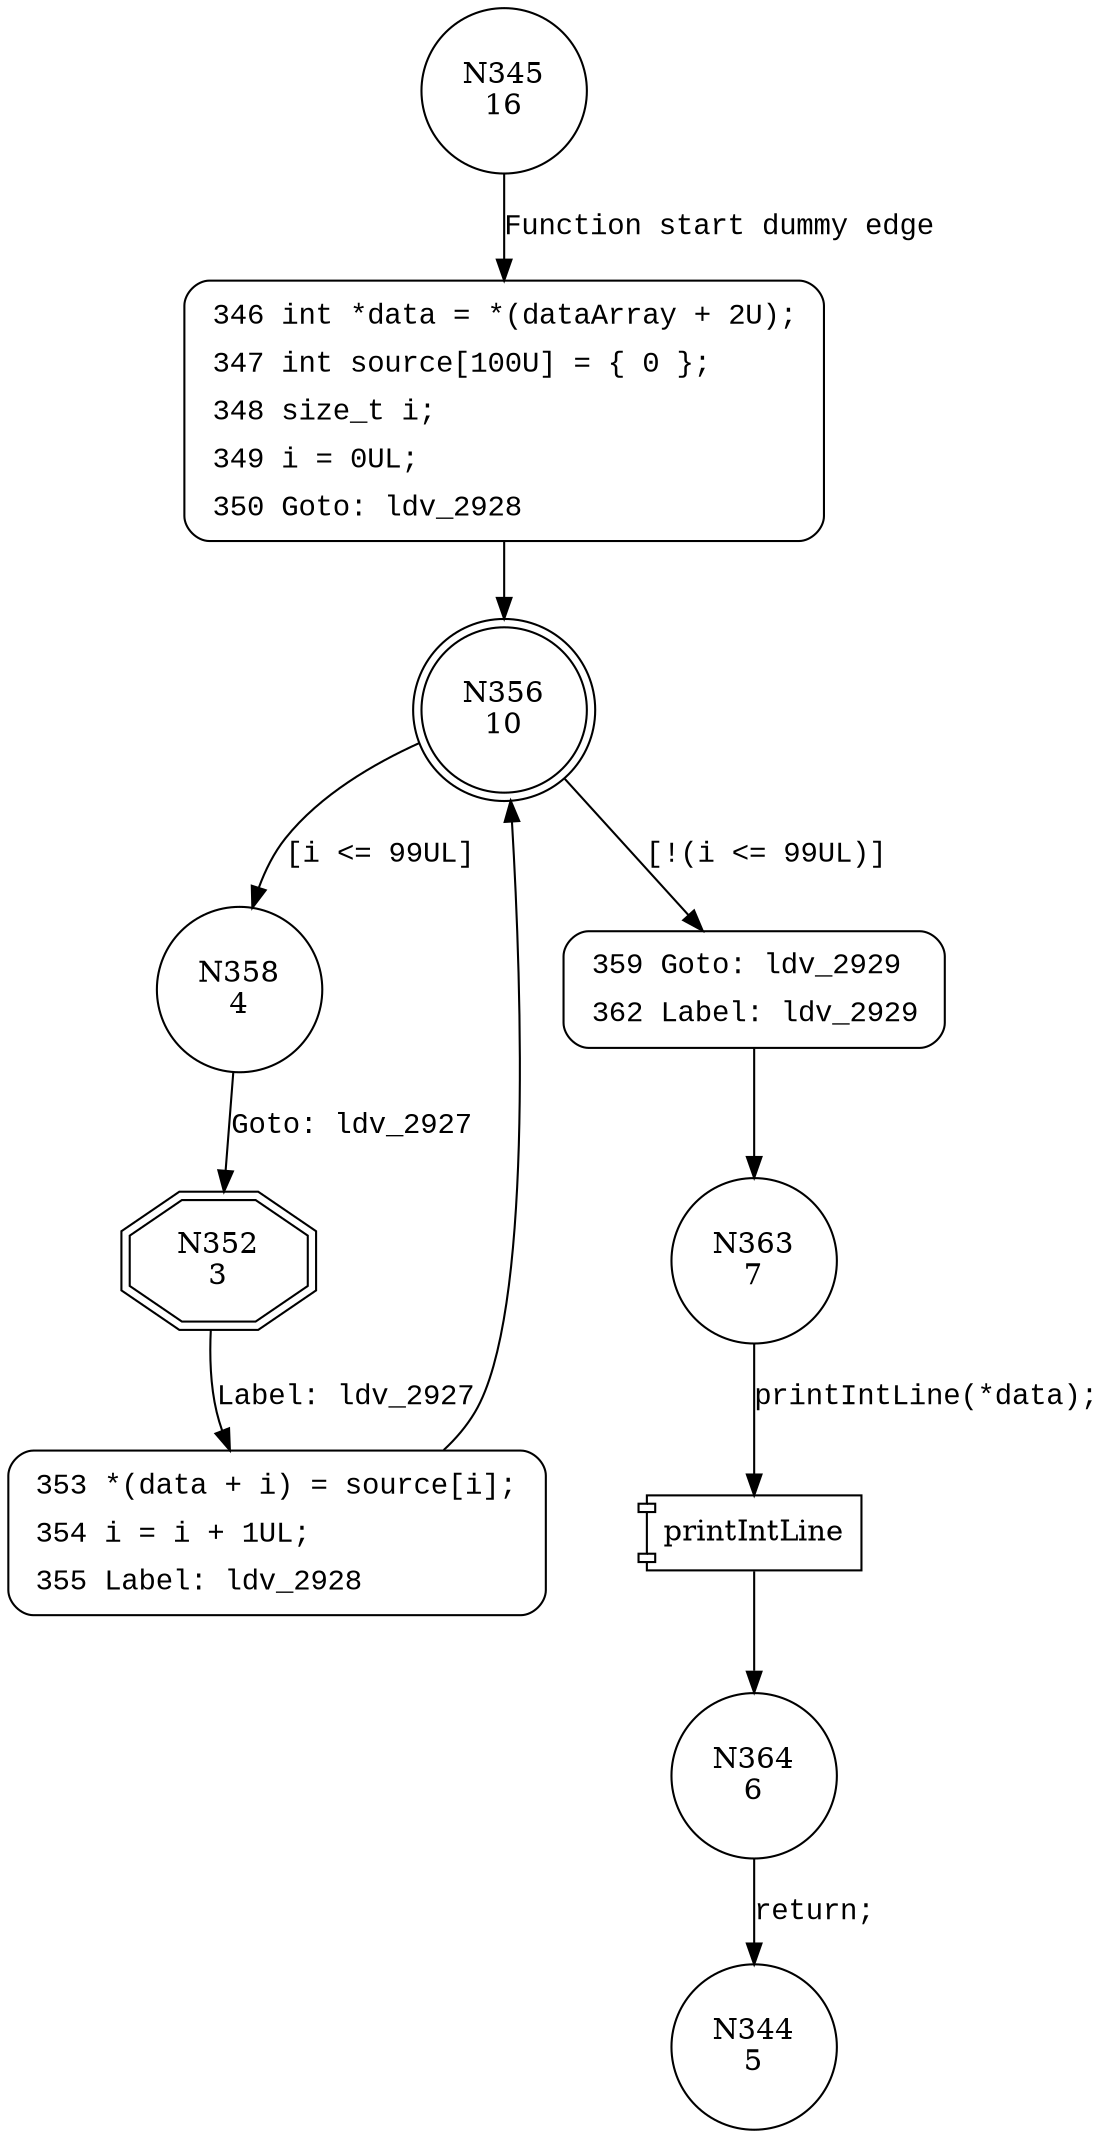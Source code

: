 digraph CWE121_Stack_Based_Buffer_Overflow__CWE805_int_alloca_loop_66b_badSink {
345 [shape="circle" label="N345\n16"]
346 [shape="circle" label="N346\n15"]
356 [shape="doublecircle" label="N356\n10"]
358 [shape="circle" label="N358\n4"]
359 [shape="circle" label="N359\n9"]
363 [shape="circle" label="N363\n7"]
364 [shape="circle" label="N364\n6"]
352 [shape="doubleoctagon" label="N352\n3"]
353 [shape="circle" label="N353\n2"]
344 [shape="circle" label="N344\n5"]
346 [style="filled,bold" penwidth="1" fillcolor="white" fontname="Courier New" shape="Mrecord" label=<<table border="0" cellborder="0" cellpadding="3" bgcolor="white"><tr><td align="right">346</td><td align="left">int *data = *(dataArray + 2U);</td></tr><tr><td align="right">347</td><td align="left">int source[100U] = &#123; 0 &#125;;</td></tr><tr><td align="right">348</td><td align="left">size_t i;</td></tr><tr><td align="right">349</td><td align="left">i = 0UL;</td></tr><tr><td align="right">350</td><td align="left">Goto: ldv_2928</td></tr></table>>]
346 -> 356[label=""]
359 [style="filled,bold" penwidth="1" fillcolor="white" fontname="Courier New" shape="Mrecord" label=<<table border="0" cellborder="0" cellpadding="3" bgcolor="white"><tr><td align="right">359</td><td align="left">Goto: ldv_2929</td></tr><tr><td align="right">362</td><td align="left">Label: ldv_2929</td></tr></table>>]
359 -> 363[label=""]
353 [style="filled,bold" penwidth="1" fillcolor="white" fontname="Courier New" shape="Mrecord" label=<<table border="0" cellborder="0" cellpadding="3" bgcolor="white"><tr><td align="right">353</td><td align="left">*(data + i) = source[i];</td></tr><tr><td align="right">354</td><td align="left">i = i + 1UL;</td></tr><tr><td align="right">355</td><td align="left">Label: ldv_2928</td></tr></table>>]
353 -> 356[label=""]
345 -> 346 [label="Function start dummy edge" fontname="Courier New"]
356 -> 358 [label="[i <= 99UL]" fontname="Courier New"]
356 -> 359 [label="[!(i <= 99UL)]" fontname="Courier New"]
100019 [shape="component" label="printIntLine"]
363 -> 100019 [label="printIntLine(*data);" fontname="Courier New"]
100019 -> 364 [label="" fontname="Courier New"]
358 -> 352 [label="Goto: ldv_2927" fontname="Courier New"]
352 -> 353 [label="Label: ldv_2927" fontname="Courier New"]
364 -> 344 [label="return;" fontname="Courier New"]
}